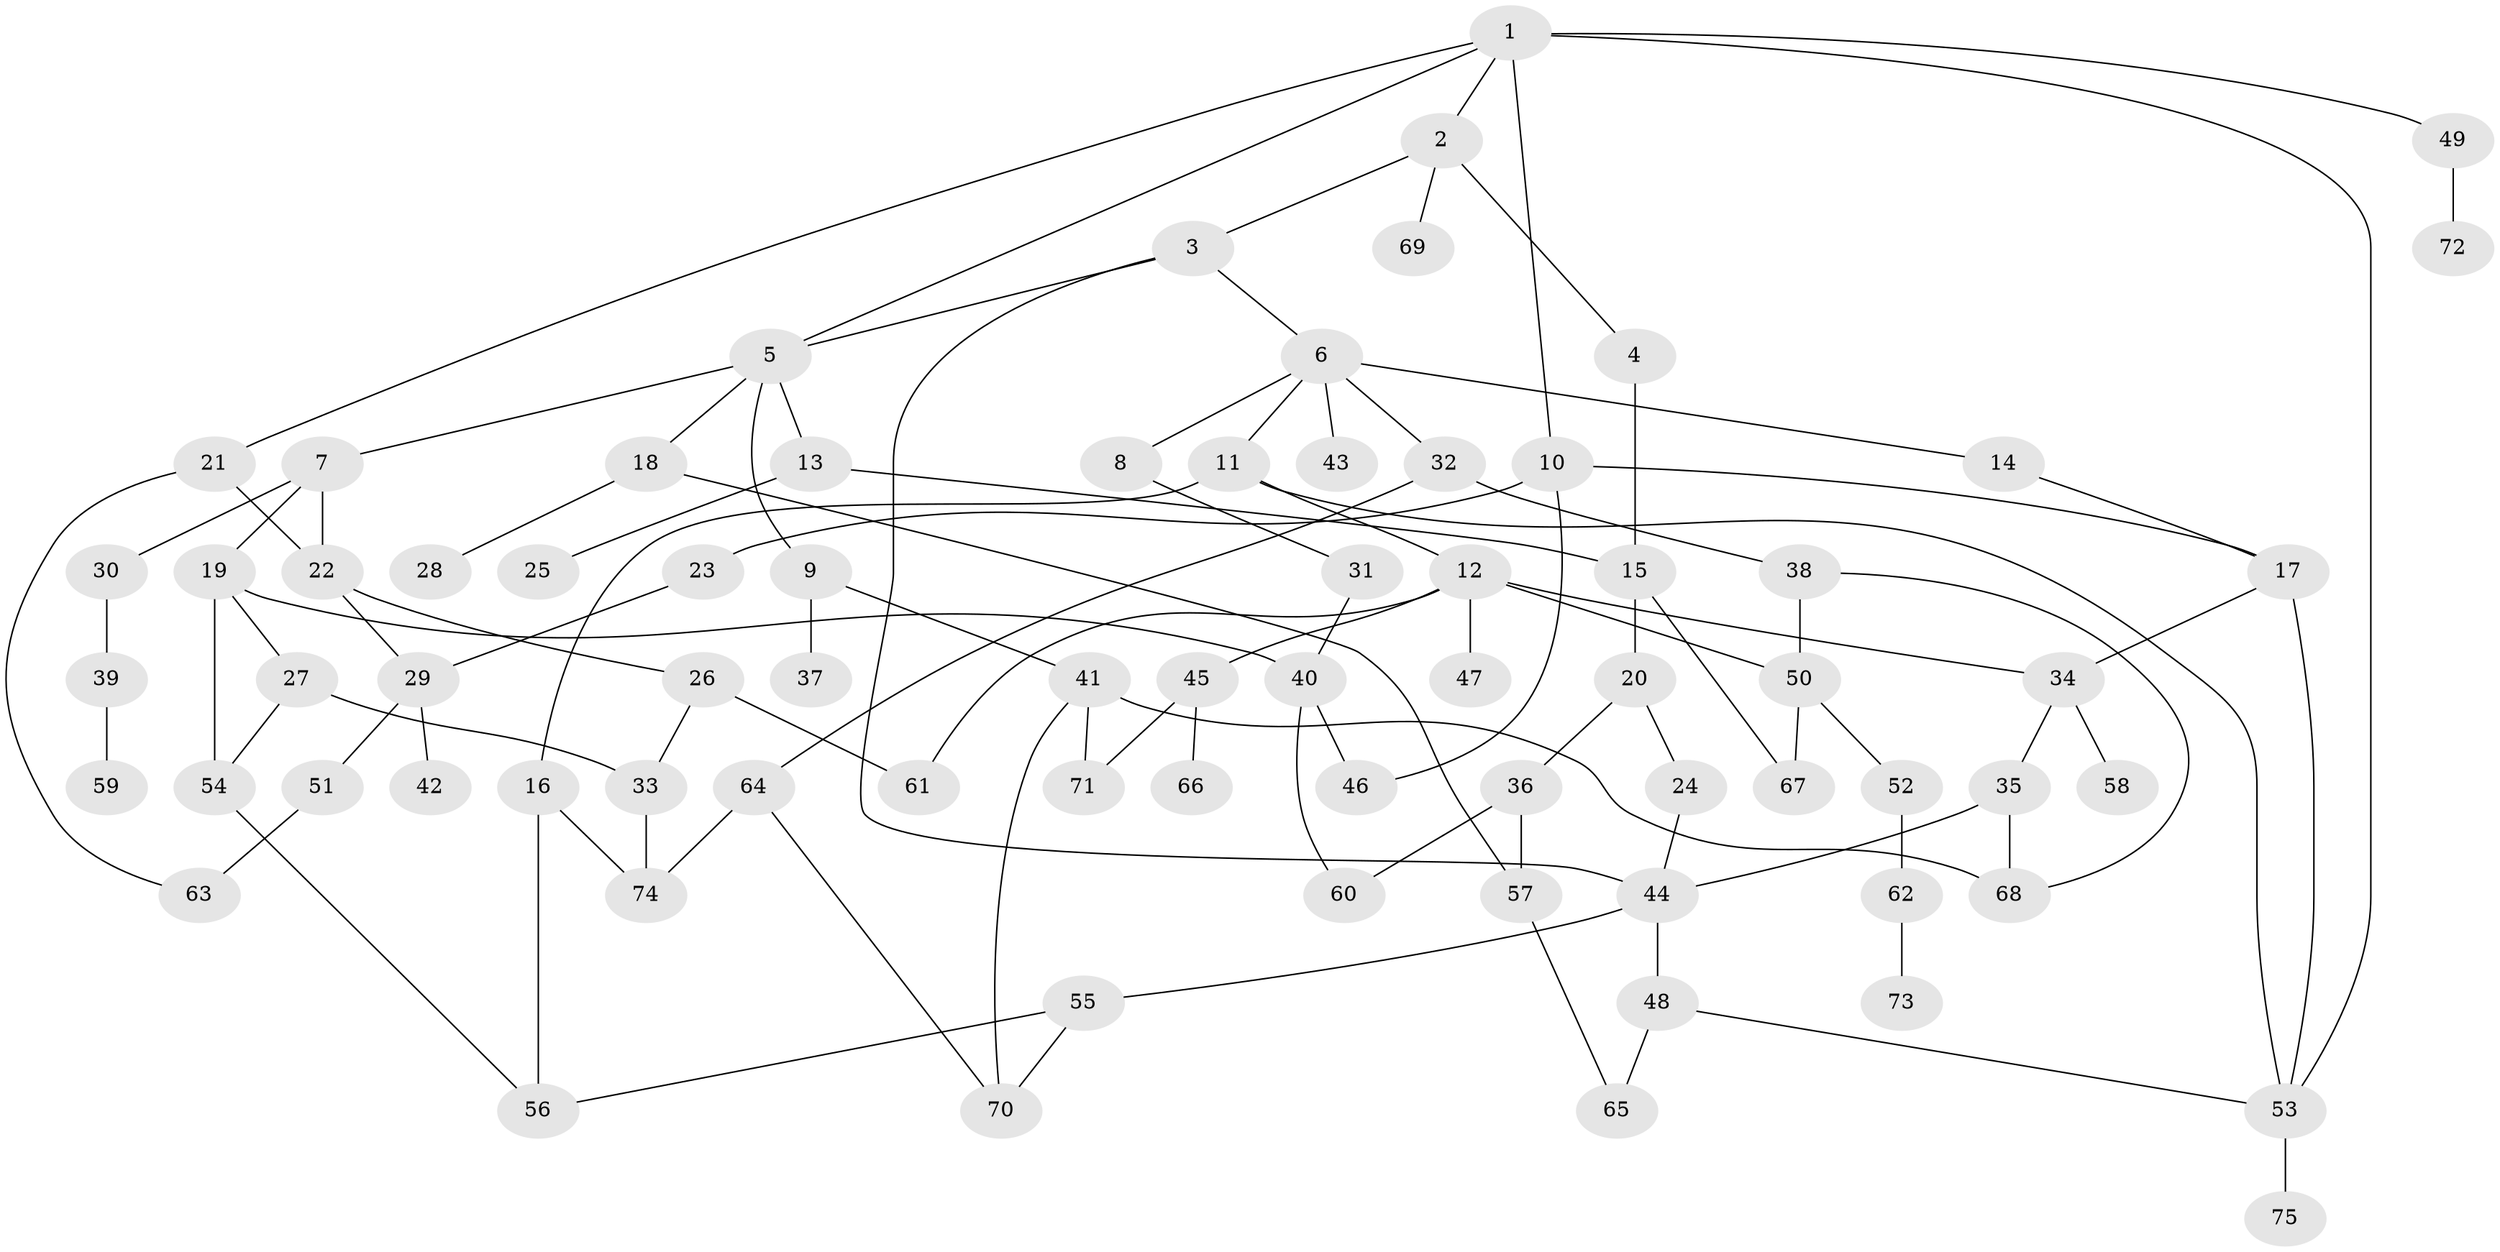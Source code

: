 // coarse degree distribution, {7: 0.08695652173913043, 4: 0.34782608695652173, 6: 0.06521739130434782, 2: 0.1956521739130435, 3: 0.08695652173913043, 1: 0.21739130434782608}
// Generated by graph-tools (version 1.1) at 2025/41/03/06/25 10:41:30]
// undirected, 75 vertices, 105 edges
graph export_dot {
graph [start="1"]
  node [color=gray90,style=filled];
  1;
  2;
  3;
  4;
  5;
  6;
  7;
  8;
  9;
  10;
  11;
  12;
  13;
  14;
  15;
  16;
  17;
  18;
  19;
  20;
  21;
  22;
  23;
  24;
  25;
  26;
  27;
  28;
  29;
  30;
  31;
  32;
  33;
  34;
  35;
  36;
  37;
  38;
  39;
  40;
  41;
  42;
  43;
  44;
  45;
  46;
  47;
  48;
  49;
  50;
  51;
  52;
  53;
  54;
  55;
  56;
  57;
  58;
  59;
  60;
  61;
  62;
  63;
  64;
  65;
  66;
  67;
  68;
  69;
  70;
  71;
  72;
  73;
  74;
  75;
  1 -- 2;
  1 -- 10;
  1 -- 21;
  1 -- 49;
  1 -- 5;
  1 -- 53;
  2 -- 3;
  2 -- 4;
  2 -- 69;
  3 -- 5;
  3 -- 6;
  3 -- 44;
  4 -- 15;
  5 -- 7;
  5 -- 9;
  5 -- 13;
  5 -- 18;
  6 -- 8;
  6 -- 11;
  6 -- 14;
  6 -- 32;
  6 -- 43;
  7 -- 19;
  7 -- 22;
  7 -- 30;
  8 -- 31;
  9 -- 37;
  9 -- 41;
  10 -- 23;
  10 -- 46;
  10 -- 17;
  11 -- 12;
  11 -- 16;
  11 -- 53;
  12 -- 34;
  12 -- 45;
  12 -- 47;
  12 -- 61;
  12 -- 50;
  13 -- 25;
  13 -- 15;
  14 -- 17;
  15 -- 20;
  15 -- 67;
  16 -- 74;
  16 -- 56;
  17 -- 53;
  17 -- 34;
  18 -- 28;
  18 -- 57;
  19 -- 27;
  19 -- 40;
  19 -- 54;
  20 -- 24;
  20 -- 36;
  21 -- 63;
  21 -- 22;
  22 -- 26;
  22 -- 29;
  23 -- 29;
  24 -- 44;
  26 -- 61;
  26 -- 33;
  27 -- 33;
  27 -- 54;
  29 -- 42;
  29 -- 51;
  30 -- 39;
  31 -- 40;
  32 -- 38;
  32 -- 64;
  33 -- 74;
  34 -- 35;
  34 -- 58;
  35 -- 44;
  35 -- 68;
  36 -- 57;
  36 -- 60;
  38 -- 50;
  38 -- 68;
  39 -- 59;
  40 -- 60;
  40 -- 46;
  41 -- 70;
  41 -- 71;
  41 -- 68;
  44 -- 48;
  44 -- 55;
  45 -- 66;
  45 -- 71;
  48 -- 65;
  48 -- 53;
  49 -- 72;
  50 -- 52;
  50 -- 67;
  51 -- 63;
  52 -- 62;
  53 -- 75;
  54 -- 56;
  55 -- 56;
  55 -- 70;
  57 -- 65;
  62 -- 73;
  64 -- 74;
  64 -- 70;
}
